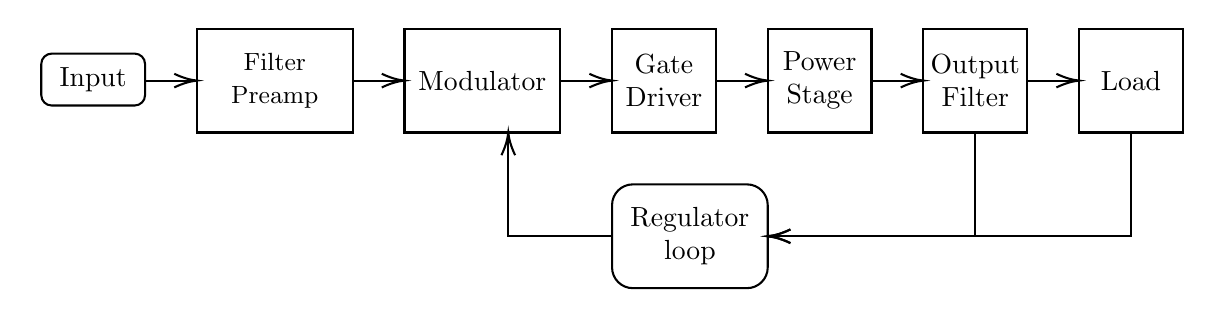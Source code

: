 \tikzset{every picture/.style={line width=0.75pt}} %set default line width to 0.75pt        

\begin{tikzpicture}[x=0.75pt,y=0.75pt,yscale=-1,xscale=1]
	%uncomment if require: \path (0,173); %set diagram left start at 0, and has height of 173
	
	%Rounded Rect [id:dp1384107767481697] 
	\draw   (25,42) .. controls (25,39.24) and (27.24,37) .. (30,37) -- (70,37) .. controls (72.76,37) and (75,39.24) .. (75,42) -- (75,57) .. controls (75,59.76) and (72.76,62) .. (70,62) -- (30,62) .. controls (27.24,62) and (25,59.76) .. (25,57) -- cycle ;
	
	%Shape: Rectangle [id:dp21588825794167765] 
	\draw   (100,25) -- (175,25) -- (175,75) -- (100,75) -- cycle ;
	
	%Shape: Rectangle [id:dp3490479820342707] 
	\draw   (200,25) -- (275,25) -- (275,75) -- (200,75) -- cycle ;
	
	%Shape: Rectangle [id:dp33842426481401633] 
	\draw   (300,25) -- (350,25) -- (350,75) -- (300,75) -- cycle ;
	
	%Shape: Rectangle [id:dp37255646201919634] 
	\draw   (375,25) -- (425,25) -- (425,75) -- (375,75) -- cycle ;
	
	%Shape: Rectangle [id:dp7847032693215759] 
	\draw   (450,25) -- (500,25) -- (500,75) -- (450,75) -- cycle ;
	
	%Shape: Rectangle [id:dp31546701870918703] 
	\draw   (525,25) -- (575,25) -- (575,75) -- (525,75) -- cycle ;
	
	%Rounded Rect [id:dp04914119895791669] 
	\draw   (300,110) .. controls (300,104.48) and (304.48,100) .. (310,100) -- (365,100) .. controls (370.52,100) and (375,104.48) .. (375,110) -- (375,140) .. controls (375,145.52) and (370.52,150) .. (365,150) -- (310,150) .. controls (304.48,150) and (300,145.52) .. (300,140) -- cycle ;
	
	%Straight Lines [id:da6350274327867016] 
	\draw    (75,50) -- (98,50) ;
	\draw [shift={(100,50)}, rotate = 180] [color={rgb, 255:red, 0; green, 0; blue, 0 }  ][line width=0.75]    (10.93,-3.29) .. controls (6.95,-1.4) and (3.31,-0.3) .. (0,0) .. controls (3.31,0.3) and (6.95,1.4) .. (10.93,3.29)   ;
	%Straight Lines [id:da5761730573744579] 
	\draw    (175,50) -- (198,50) ;
	\draw [shift={(200,50)}, rotate = 180] [color={rgb, 255:red, 0; green, 0; blue, 0 }  ][line width=0.75]    (10.93,-3.29) .. controls (6.95,-1.4) and (3.31,-0.3) .. (0,0) .. controls (3.31,0.3) and (6.95,1.4) .. (10.93,3.29)   ;
	%Straight Lines [id:da8446351183431686] 
	\draw    (275,50) -- (298,50) ;
	\draw [shift={(300,50)}, rotate = 180] [color={rgb, 255:red, 0; green, 0; blue, 0 }  ][line width=0.75]    (10.93,-3.29) .. controls (6.95,-1.4) and (3.31,-0.3) .. (0,0) .. controls (3.31,0.3) and (6.95,1.4) .. (10.93,3.29)   ;
	%Straight Lines [id:da8956311563709014] 
	\draw    (350,50) -- (373,50) ;
	\draw [shift={(375,50)}, rotate = 180] [color={rgb, 255:red, 0; green, 0; blue, 0 }  ][line width=0.75]    (10.93,-3.29) .. controls (6.95,-1.4) and (3.31,-0.3) .. (0,0) .. controls (3.31,0.3) and (6.95,1.4) .. (10.93,3.29)   ;
	%Straight Lines [id:da6769720987576957] 
	\draw    (425,50) -- (448,50) ;
	\draw [shift={(450,50)}, rotate = 180] [color={rgb, 255:red, 0; green, 0; blue, 0 }  ][line width=0.75]    (10.93,-3.29) .. controls (6.95,-1.4) and (3.31,-0.3) .. (0,0) .. controls (3.31,0.3) and (6.95,1.4) .. (10.93,3.29)   ;
	%Straight Lines [id:da640763154281043] 
	\draw    (500,50) -- (523,50) ;
	\draw [shift={(525,50)}, rotate = 180] [color={rgb, 255:red, 0; green, 0; blue, 0 }  ][line width=0.75]    (10.93,-3.29) .. controls (6.95,-1.4) and (3.31,-0.3) .. (0,0) .. controls (3.31,0.3) and (6.95,1.4) .. (10.93,3.29)   ;
	%Straight Lines [id:da8759504451760138] 
	\draw    (475,75) -- (475,125) -- (377,125) ;
	\draw [shift={(375,125)}, rotate = 360] [color={rgb, 255:red, 0; green, 0; blue, 0 }  ][line width=0.75]    (10.93,-3.29) .. controls (6.95,-1.4) and (3.31,-0.3) .. (0,0) .. controls (3.31,0.3) and (6.95,1.4) .. (10.93,3.29)   ;
	%Straight Lines [id:da9426589856839147] 
	\draw    (550,75) -- (550,125) -- (377,125) ;
	\draw [shift={(375,125)}, rotate = 360] [color={rgb, 255:red, 0; green, 0; blue, 0 }  ][line width=0.75]    (10.93,-3.29) .. controls (6.95,-1.4) and (3.31,-0.3) .. (0,0) .. controls (3.31,0.3) and (6.95,1.4) .. (10.93,3.29)   ;
	%Straight Lines [id:da6532117977416998] 
	\draw    (300,125) -- (250,125) -- (250,77) ;
	\draw [shift={(250,75)}, rotate = 450] [color={rgb, 255:red, 0; green, 0; blue, 0 }  ][line width=0.75]    (10.93,-3.29) .. controls (6.95,-1.4) and (3.31,-0.3) .. (0,0) .. controls (3.31,0.3) and (6.95,1.4) .. (10.93,3.29)   ;
	
	
	% Text Node
	\draw (50,49.5) node   [align=left] {\begin{minipage}[lt]{34pt}\setlength\topsep{0pt}
			\begin{center}
				Input
			\end{center}
			
	\end{minipage}};
	% Text Node
	\draw (137.5,50) node   [align=left] {\begin{minipage}[lt]{51.0pt}\setlength\topsep{0pt}
			\begin{center}
				{\small Filter}\\{\small Preamp}
			\end{center}
			
	\end{minipage}};
	% Text Node
	\draw (237.5,50) node   [align=left] {\begin{minipage}[lt]{51.0pt}\setlength\topsep{0pt}
			\begin{center}
				Modulator
			\end{center}
			
	\end{minipage}};
	% Text Node
	\draw (325,50) node   [align=left] {\begin{minipage}[lt]{34pt}\setlength\topsep{0pt}
			\begin{center}
				Gate Driver
			\end{center}
			
	\end{minipage}};
	% Text Node
	\draw (400,50) node   [align=left] {\begin{minipage}[lt]{34pt}\setlength\topsep{0pt}
			\begin{center}
				Power\\Stage
			\end{center}
			
	\end{minipage}};
	% Text Node
	\draw (475,50) node   [align=left] {\begin{minipage}[lt]{34pt}\setlength\topsep{0pt}
			\begin{center}
				Output\\Filter
			\end{center}
			
	\end{minipage}};
	% Text Node
	\draw (550,50) node   [align=left] {\begin{minipage}[lt]{34pt}\setlength\topsep{0pt}
			\begin{center}
				Load
			\end{center}
			
	\end{minipage}};
	% Text Node
	\draw (337.5,125) node   [align=left] {\begin{minipage}[lt]{51.0pt}\setlength\topsep{0pt}
			\begin{center}
				Regulator\\loop
			\end{center}
			
	\end{minipage}};
	
	
\end{tikzpicture}